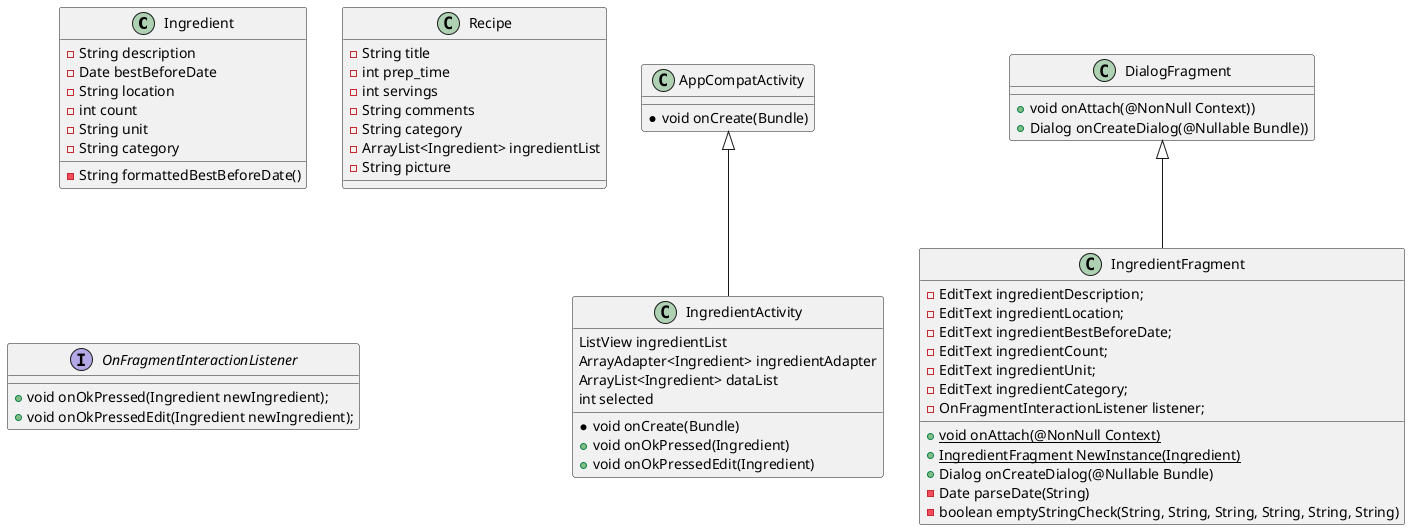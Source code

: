 @startuml
'https://plantuml.com/class-diagram

class Ingredient {
-String description
-Date bestBeforeDate
-String location
-int count
-String unit
-String category

-String formattedBestBeforeDate()
}

class Recipe {
-String title
-int prep_time
-int servings
-String comments
-String category
-ArrayList<Ingredient> ingredientList
-String picture
}

class AppCompatActivity {
*void onCreate(Bundle)
}

class IngredientActivity extends AppCompatActivity
{
ListView ingredientList
ArrayAdapter<Ingredient> ingredientAdapter
ArrayList<Ingredient> dataList
int selected

*void onCreate(Bundle)
+void onOkPressed(Ingredient)
+void onOkPressedEdit(Ingredient)
}

class DialogFragment {
+void onAttach(@NonNull Context))
+Dialog onCreateDialog(@Nullable Bundle))
}

class IngredientFragment extends DialogFragment
{
-EditText ingredientDescription;
-EditText ingredientLocation;
-EditText ingredientBestBeforeDate;
-EditText ingredientCount;
-EditText ingredientUnit;
-EditText ingredientCategory;
-OnFragmentInteractionListener listener;

+ {static} void onAttach(@NonNull Context)
+ {static} IngredientFragment NewInstance(Ingredient)
+ Dialog onCreateDialog(@Nullable Bundle)
- Date parseDate(String)
- boolean emptyStringCheck(String, String, String, String, String, String)
}

interface OnFragmentInteractionListener {
+void onOkPressed(Ingredient newIngredient);
+void onOkPressedEdit(Ingredient newIngredient);
}


@enduml